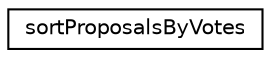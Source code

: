 digraph "Graphical Class Hierarchy"
{
 // LATEX_PDF_SIZE
  edge [fontname="Helvetica",fontsize="10",labelfontname="Helvetica",labelfontsize="10"];
  node [fontname="Helvetica",fontsize="10",shape=record];
  rankdir="LR";
  Node0 [label="sortProposalsByVotes",height=0.2,width=0.4,color="black", fillcolor="white", style="filled",URL="$structsort_proposals_by_votes.html",tooltip=" "];
}
